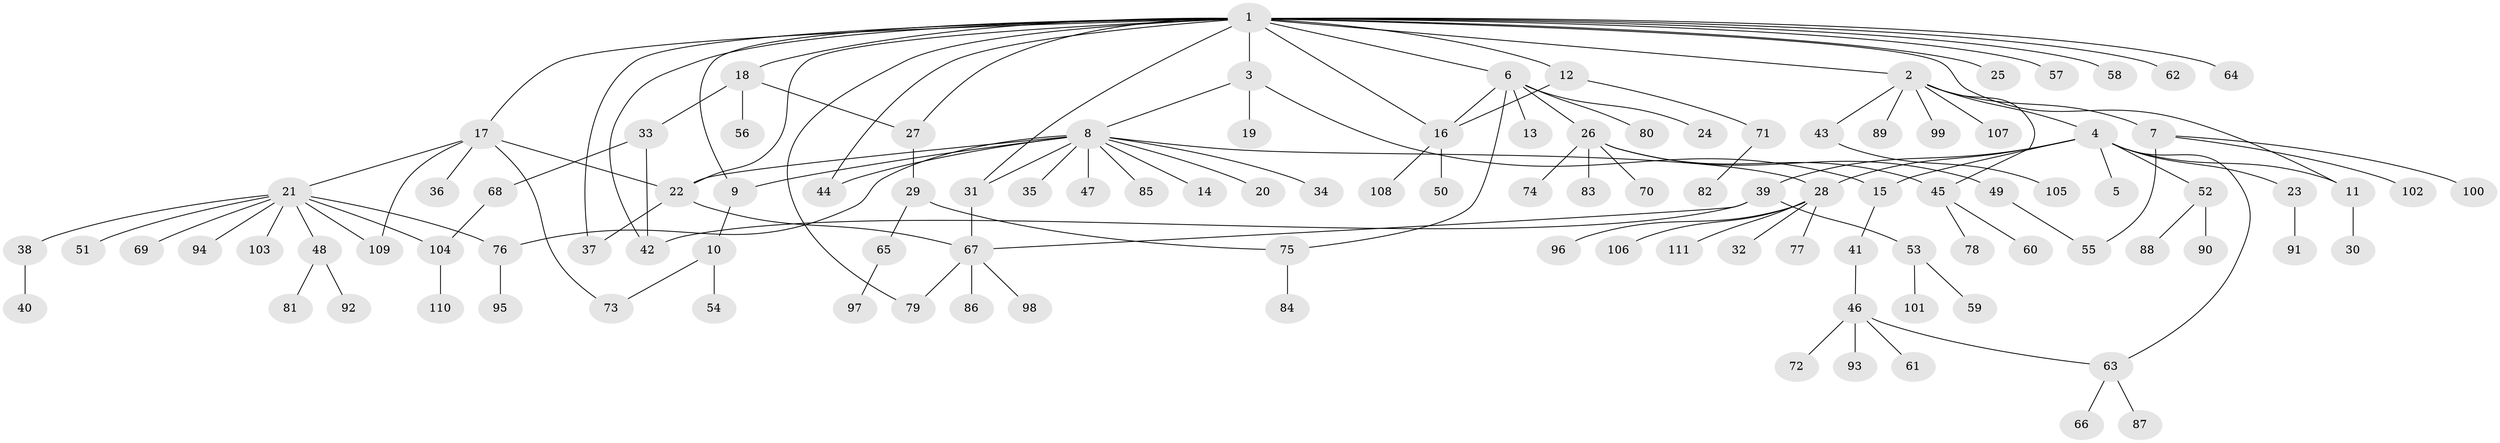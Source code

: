 // Generated by graph-tools (version 1.1) at 2025/35/03/09/25 02:35:31]
// undirected, 111 vertices, 135 edges
graph export_dot {
graph [start="1"]
  node [color=gray90,style=filled];
  1;
  2;
  3;
  4;
  5;
  6;
  7;
  8;
  9;
  10;
  11;
  12;
  13;
  14;
  15;
  16;
  17;
  18;
  19;
  20;
  21;
  22;
  23;
  24;
  25;
  26;
  27;
  28;
  29;
  30;
  31;
  32;
  33;
  34;
  35;
  36;
  37;
  38;
  39;
  40;
  41;
  42;
  43;
  44;
  45;
  46;
  47;
  48;
  49;
  50;
  51;
  52;
  53;
  54;
  55;
  56;
  57;
  58;
  59;
  60;
  61;
  62;
  63;
  64;
  65;
  66;
  67;
  68;
  69;
  70;
  71;
  72;
  73;
  74;
  75;
  76;
  77;
  78;
  79;
  80;
  81;
  82;
  83;
  84;
  85;
  86;
  87;
  88;
  89;
  90;
  91;
  92;
  93;
  94;
  95;
  96;
  97;
  98;
  99;
  100;
  101;
  102;
  103;
  104;
  105;
  106;
  107;
  108;
  109;
  110;
  111;
  1 -- 2;
  1 -- 3;
  1 -- 6;
  1 -- 9;
  1 -- 11;
  1 -- 12;
  1 -- 16;
  1 -- 17;
  1 -- 18;
  1 -- 22;
  1 -- 25;
  1 -- 27;
  1 -- 31;
  1 -- 37;
  1 -- 42;
  1 -- 44;
  1 -- 57;
  1 -- 58;
  1 -- 62;
  1 -- 64;
  1 -- 79;
  2 -- 4;
  2 -- 7;
  2 -- 43;
  2 -- 45;
  2 -- 89;
  2 -- 99;
  2 -- 107;
  3 -- 8;
  3 -- 15;
  3 -- 19;
  4 -- 5;
  4 -- 11;
  4 -- 15;
  4 -- 23;
  4 -- 28;
  4 -- 39;
  4 -- 52;
  4 -- 63;
  6 -- 13;
  6 -- 16;
  6 -- 24;
  6 -- 26;
  6 -- 75;
  6 -- 80;
  7 -- 55;
  7 -- 100;
  7 -- 102;
  8 -- 9;
  8 -- 14;
  8 -- 20;
  8 -- 22;
  8 -- 28;
  8 -- 31;
  8 -- 34;
  8 -- 35;
  8 -- 44;
  8 -- 47;
  8 -- 76;
  8 -- 85;
  9 -- 10;
  10 -- 54;
  10 -- 73;
  11 -- 30;
  12 -- 16;
  12 -- 71;
  15 -- 41;
  16 -- 50;
  16 -- 108;
  17 -- 21;
  17 -- 22;
  17 -- 36;
  17 -- 73;
  17 -- 109;
  18 -- 27;
  18 -- 33;
  18 -- 56;
  21 -- 38;
  21 -- 48;
  21 -- 51;
  21 -- 69;
  21 -- 76;
  21 -- 94;
  21 -- 103;
  21 -- 104;
  21 -- 109;
  22 -- 37;
  22 -- 67;
  23 -- 91;
  26 -- 45;
  26 -- 49;
  26 -- 70;
  26 -- 74;
  26 -- 83;
  27 -- 29;
  28 -- 32;
  28 -- 77;
  28 -- 96;
  28 -- 106;
  28 -- 111;
  29 -- 65;
  29 -- 75;
  31 -- 67;
  33 -- 42;
  33 -- 68;
  38 -- 40;
  39 -- 42;
  39 -- 53;
  39 -- 67;
  41 -- 46;
  43 -- 105;
  45 -- 60;
  45 -- 78;
  46 -- 61;
  46 -- 63;
  46 -- 72;
  46 -- 93;
  48 -- 81;
  48 -- 92;
  49 -- 55;
  52 -- 88;
  52 -- 90;
  53 -- 59;
  53 -- 101;
  63 -- 66;
  63 -- 87;
  65 -- 97;
  67 -- 79;
  67 -- 86;
  67 -- 98;
  68 -- 104;
  71 -- 82;
  75 -- 84;
  76 -- 95;
  104 -- 110;
}
